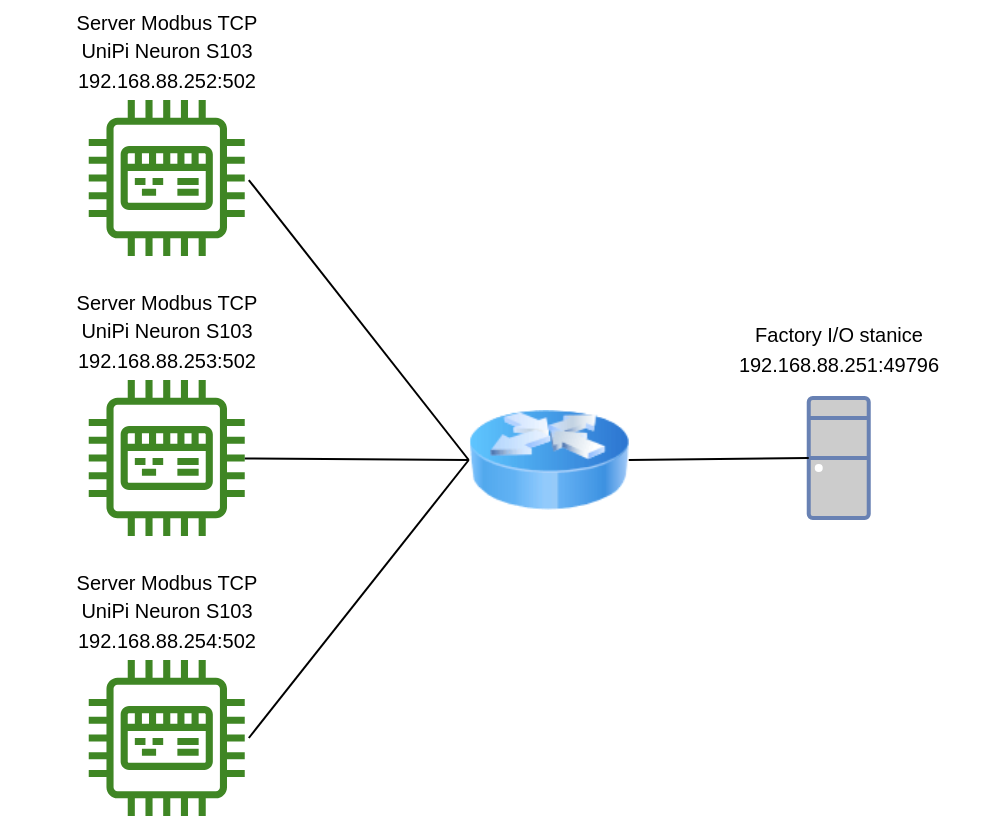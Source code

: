 <mxfile version="20.5.2" type="device"><diagram id="QUmXNUsAIbHa1oYCiO4k" name="Page-1"><mxGraphModel dx="1038" dy="583" grid="1" gridSize="10" guides="1" tooltips="1" connect="1" arrows="1" fold="1" page="1" pageScale="1" pageWidth="850" pageHeight="1100" math="0" shadow="0"><root><mxCell id="0"/><mxCell id="1" parent="0"/><mxCell id="rM_v3D5daxABSKcWdFLO-1" value="" style="image;html=1;image=img/lib/clip_art/networking/Router_Icon_128x128.png" vertex="1" parent="1"><mxGeometry x="408.37" y="240" width="80" height="80" as="geometry"/></mxCell><mxCell id="rM_v3D5daxABSKcWdFLO-2" value="" style="sketch=0;outlineConnect=0;fontColor=#232F3E;gradientColor=none;fillColor=#3F8624;strokeColor=none;dashed=0;verticalLabelPosition=bottom;verticalAlign=top;align=center;html=1;fontSize=12;fontStyle=0;aspect=fixed;pointerEvents=1;shape=mxgraph.aws4.iot_thing_industrial_pc;" vertex="1" parent="1"><mxGeometry x="218.37" y="100" width="78" height="78" as="geometry"/></mxCell><mxCell id="rM_v3D5daxABSKcWdFLO-3" value="" style="sketch=0;outlineConnect=0;fontColor=#232F3E;gradientColor=none;fillColor=#3F8624;strokeColor=none;dashed=0;verticalLabelPosition=bottom;verticalAlign=top;align=center;html=1;fontSize=12;fontStyle=0;aspect=fixed;pointerEvents=1;shape=mxgraph.aws4.iot_thing_industrial_pc;" vertex="1" parent="1"><mxGeometry x="218.37" y="240" width="78" height="78" as="geometry"/></mxCell><mxCell id="rM_v3D5daxABSKcWdFLO-4" value="" style="sketch=0;outlineConnect=0;fontColor=#232F3E;gradientColor=none;fillColor=#3F8624;strokeColor=none;dashed=0;verticalLabelPosition=bottom;verticalAlign=top;align=center;html=1;fontSize=12;fontStyle=0;aspect=fixed;pointerEvents=1;shape=mxgraph.aws4.iot_thing_industrial_pc;" vertex="1" parent="1"><mxGeometry x="218.37" y="380" width="78" height="78" as="geometry"/></mxCell><mxCell id="rM_v3D5daxABSKcWdFLO-5" value="" style="fontColor=#0066CC;verticalAlign=top;verticalLabelPosition=bottom;labelPosition=center;align=center;html=1;outlineConnect=0;fillColor=#CCCCCC;strokeColor=#6881B3;gradientColor=none;gradientDirection=north;strokeWidth=2;shape=mxgraph.networks.desktop_pc;" vertex="1" parent="1"><mxGeometry x="578.37" y="249" width="30" height="60" as="geometry"/></mxCell><mxCell id="rM_v3D5daxABSKcWdFLO-6" value="" style="endArrow=none;html=1;rounded=0;entryX=0;entryY=0.5;entryDx=0;entryDy=0;entryPerimeter=0;exitX=1;exitY=0.5;exitDx=0;exitDy=0;" edge="1" parent="1" source="rM_v3D5daxABSKcWdFLO-1" target="rM_v3D5daxABSKcWdFLO-5"><mxGeometry width="50" height="50" relative="1" as="geometry"><mxPoint x="438.37" y="360" as="sourcePoint"/><mxPoint x="488.37" y="310" as="targetPoint"/></mxGeometry></mxCell><mxCell id="rM_v3D5daxABSKcWdFLO-7" value="" style="endArrow=none;html=1;rounded=0;entryX=0;entryY=0.5;entryDx=0;entryDy=0;" edge="1" parent="1" source="rM_v3D5daxABSKcWdFLO-3" target="rM_v3D5daxABSKcWdFLO-1"><mxGeometry width="50" height="50" relative="1" as="geometry"><mxPoint x="438.37" y="360" as="sourcePoint"/><mxPoint x="488.37" y="310" as="targetPoint"/></mxGeometry></mxCell><mxCell id="rM_v3D5daxABSKcWdFLO-8" value="" style="endArrow=none;html=1;rounded=0;entryX=0;entryY=0.5;entryDx=0;entryDy=0;exitX=1.026;exitY=0.5;exitDx=0;exitDy=0;exitPerimeter=0;" edge="1" parent="1" source="rM_v3D5daxABSKcWdFLO-4" target="rM_v3D5daxABSKcWdFLO-1"><mxGeometry width="50" height="50" relative="1" as="geometry"><mxPoint x="318.37" y="390" as="sourcePoint"/><mxPoint x="418.37" y="290" as="targetPoint"/><Array as="points"/></mxGeometry></mxCell><mxCell id="rM_v3D5daxABSKcWdFLO-10" value="" style="endArrow=none;html=1;rounded=0;entryX=1.026;entryY=0.513;entryDx=0;entryDy=0;entryPerimeter=0;exitX=0;exitY=0.5;exitDx=0;exitDy=0;" edge="1" parent="1" source="rM_v3D5daxABSKcWdFLO-1" target="rM_v3D5daxABSKcWdFLO-2"><mxGeometry width="50" height="50" relative="1" as="geometry"><mxPoint x="438.37" y="360" as="sourcePoint"/><mxPoint x="488.37" y="310" as="targetPoint"/><Array as="points"/></mxGeometry></mxCell><mxCell id="rM_v3D5daxABSKcWdFLO-11" value="&lt;font style=&quot;font-size: 10px;&quot;&gt;Server Modbus TCP&lt;br&gt;UniPi Neuron S103&lt;br&gt;192.168.88.252:502&lt;/font&gt;" style="text;html=1;strokeColor=none;fillColor=none;align=center;verticalAlign=middle;whiteSpace=wrap;rounded=0;" vertex="1" parent="1"><mxGeometry x="174" y="50" width="166.75" height="50" as="geometry"/></mxCell><mxCell id="rM_v3D5daxABSKcWdFLO-13" value="&lt;font style=&quot;font-size: 10px;&quot;&gt;Server Modbus TCP&lt;br&gt;UniPi Neuron S103&lt;br&gt;192.168.88.253:502&lt;/font&gt;" style="text;html=1;strokeColor=none;fillColor=none;align=center;verticalAlign=middle;whiteSpace=wrap;rounded=0;" vertex="1" parent="1"><mxGeometry x="174" y="190" width="166.75" height="50" as="geometry"/></mxCell><mxCell id="rM_v3D5daxABSKcWdFLO-14" value="&lt;font style=&quot;font-size: 10px;&quot;&gt;Server Modbus TCP&lt;br&gt;UniPi Neuron S103&lt;br&gt;192.168.88.254:502&lt;/font&gt;" style="text;html=1;strokeColor=none;fillColor=none;align=center;verticalAlign=middle;whiteSpace=wrap;rounded=0;" vertex="1" parent="1"><mxGeometry x="174" y="330" width="166.75" height="50" as="geometry"/></mxCell><mxCell id="rM_v3D5daxABSKcWdFLO-15" value="&lt;font style=&quot;font-size: 10px;&quot;&gt;Factory I/O stanice&lt;br&gt;192.168.88.251:49796&lt;/font&gt;" style="text;html=1;strokeColor=none;fillColor=none;align=center;verticalAlign=middle;whiteSpace=wrap;rounded=0;" vertex="1" parent="1"><mxGeometry x="509.99" y="199" width="166.75" height="50" as="geometry"/></mxCell></root></mxGraphModel></diagram></mxfile>